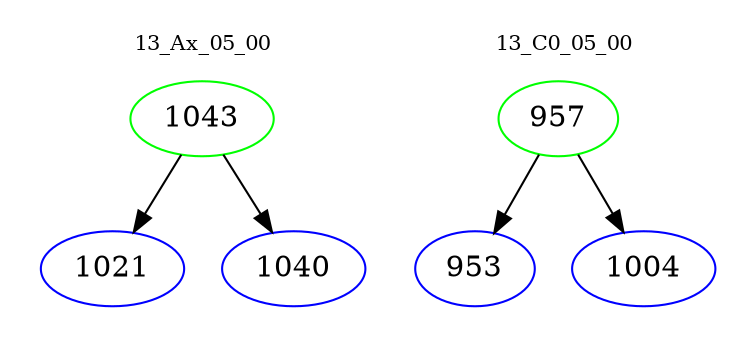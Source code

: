 digraph{
subgraph cluster_0 {
color = white
label = "13_Ax_05_00";
fontsize=10;
T0_1043 [label="1043", color="green"]
T0_1043 -> T0_1021 [color="black"]
T0_1021 [label="1021", color="blue"]
T0_1043 -> T0_1040 [color="black"]
T0_1040 [label="1040", color="blue"]
}
subgraph cluster_1 {
color = white
label = "13_C0_05_00";
fontsize=10;
T1_957 [label="957", color="green"]
T1_957 -> T1_953 [color="black"]
T1_953 [label="953", color="blue"]
T1_957 -> T1_1004 [color="black"]
T1_1004 [label="1004", color="blue"]
}
}
